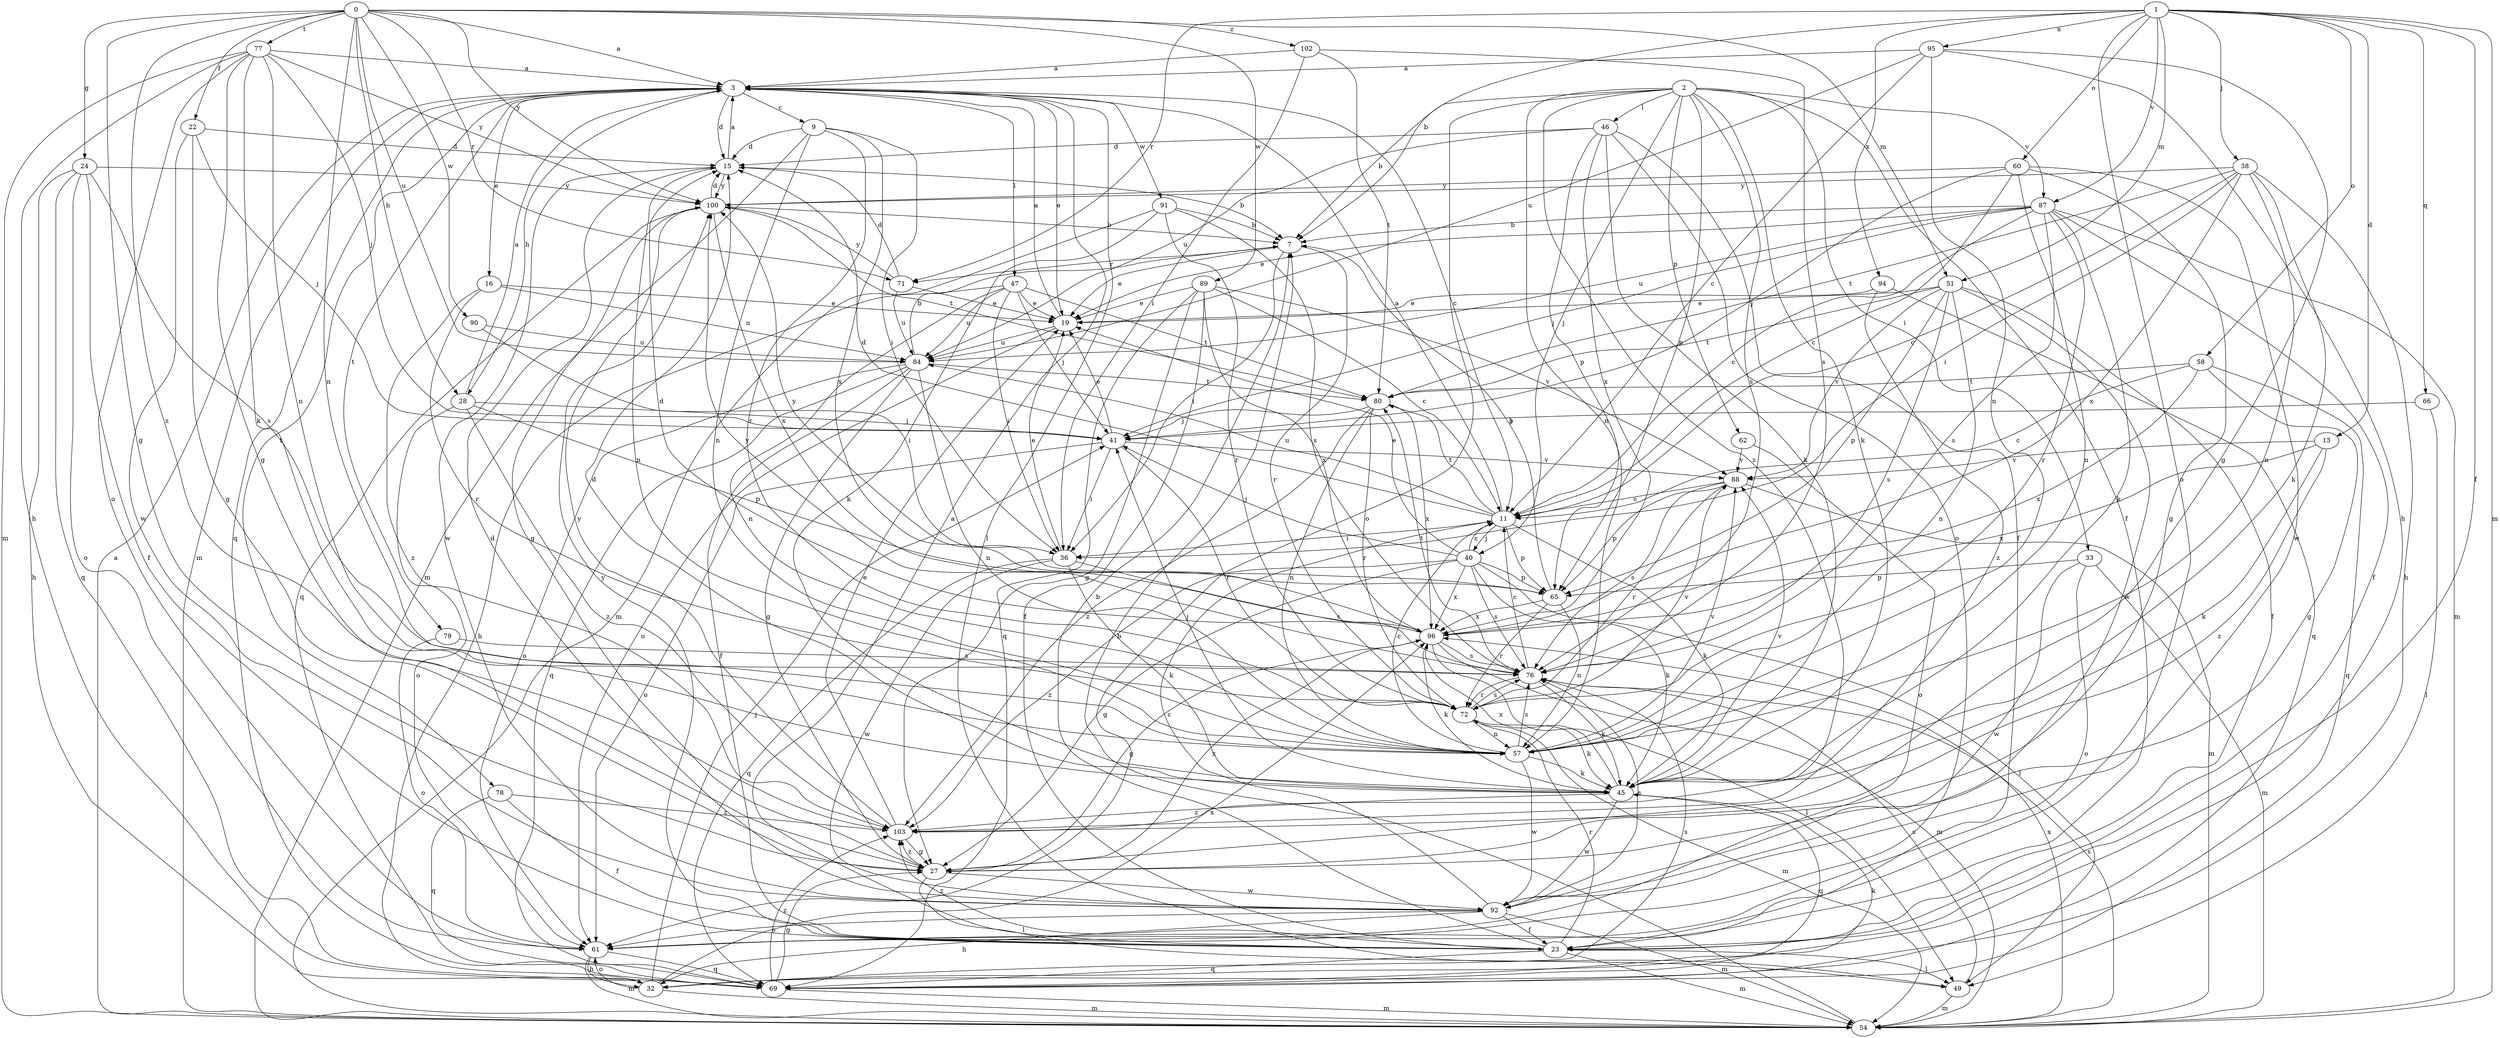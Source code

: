 strict digraph  {
0;
1;
2;
3;
7;
9;
11;
13;
15;
16;
19;
22;
23;
24;
27;
28;
32;
33;
36;
38;
40;
41;
45;
46;
47;
49;
51;
54;
57;
58;
60;
61;
62;
65;
66;
69;
71;
72;
76;
77;
78;
79;
80;
84;
87;
88;
89;
90;
91;
92;
94;
95;
96;
100;
102;
103;
0 -> 3  [label=a];
0 -> 22  [label=f];
0 -> 24  [label=g];
0 -> 27  [label=g];
0 -> 28  [label=h];
0 -> 51  [label=m];
0 -> 57  [label=n];
0 -> 71  [label=r];
0 -> 77  [label=t];
0 -> 84  [label=u];
0 -> 89  [label=w];
0 -> 90  [label=w];
0 -> 100  [label=y];
0 -> 102  [label=z];
0 -> 103  [label=z];
1 -> 7  [label=b];
1 -> 13  [label=d];
1 -> 23  [label=f];
1 -> 38  [label=j];
1 -> 51  [label=m];
1 -> 54  [label=m];
1 -> 58  [label=o];
1 -> 60  [label=o];
1 -> 61  [label=o];
1 -> 66  [label=q];
1 -> 71  [label=r];
1 -> 87  [label=v];
1 -> 94  [label=x];
1 -> 95  [label=x];
2 -> 7  [label=b];
2 -> 23  [label=f];
2 -> 33  [label=i];
2 -> 40  [label=j];
2 -> 45  [label=k];
2 -> 46  [label=l];
2 -> 57  [label=n];
2 -> 61  [label=o];
2 -> 62  [label=p];
2 -> 65  [label=p];
2 -> 76  [label=s];
2 -> 87  [label=v];
2 -> 103  [label=z];
3 -> 9  [label=c];
3 -> 11  [label=c];
3 -> 15  [label=d];
3 -> 16  [label=e];
3 -> 19  [label=e];
3 -> 28  [label=h];
3 -> 47  [label=l];
3 -> 49  [label=l];
3 -> 54  [label=m];
3 -> 69  [label=q];
3 -> 78  [label=t];
3 -> 79  [label=t];
3 -> 91  [label=w];
7 -> 19  [label=e];
7 -> 36  [label=i];
7 -> 71  [label=r];
7 -> 72  [label=r];
9 -> 15  [label=d];
9 -> 36  [label=i];
9 -> 54  [label=m];
9 -> 57  [label=n];
9 -> 72  [label=r];
9 -> 96  [label=x];
11 -> 3  [label=a];
11 -> 15  [label=d];
11 -> 36  [label=i];
11 -> 40  [label=j];
11 -> 45  [label=k];
11 -> 65  [label=p];
11 -> 80  [label=t];
11 -> 84  [label=u];
13 -> 45  [label=k];
13 -> 88  [label=v];
13 -> 96  [label=x];
13 -> 103  [label=z];
15 -> 3  [label=a];
15 -> 7  [label=b];
15 -> 57  [label=n];
15 -> 92  [label=w];
15 -> 100  [label=y];
16 -> 19  [label=e];
16 -> 72  [label=r];
16 -> 84  [label=u];
16 -> 103  [label=z];
19 -> 3  [label=a];
19 -> 61  [label=o];
19 -> 84  [label=u];
22 -> 15  [label=d];
22 -> 27  [label=g];
22 -> 41  [label=j];
22 -> 92  [label=w];
23 -> 3  [label=a];
23 -> 7  [label=b];
23 -> 49  [label=l];
23 -> 54  [label=m];
23 -> 69  [label=q];
23 -> 72  [label=r];
23 -> 100  [label=y];
23 -> 103  [label=z];
24 -> 23  [label=f];
24 -> 32  [label=h];
24 -> 61  [label=o];
24 -> 69  [label=q];
24 -> 76  [label=s];
24 -> 100  [label=y];
27 -> 49  [label=l];
27 -> 92  [label=w];
27 -> 96  [label=x];
27 -> 103  [label=z];
28 -> 3  [label=a];
28 -> 41  [label=j];
28 -> 61  [label=o];
28 -> 65  [label=p];
28 -> 103  [label=z];
32 -> 41  [label=j];
32 -> 54  [label=m];
32 -> 61  [label=o];
32 -> 76  [label=s];
32 -> 96  [label=x];
33 -> 54  [label=m];
33 -> 61  [label=o];
33 -> 65  [label=p];
33 -> 92  [label=w];
36 -> 19  [label=e];
36 -> 45  [label=k];
36 -> 69  [label=q];
36 -> 76  [label=s];
36 -> 92  [label=w];
38 -> 11  [label=c];
38 -> 32  [label=h];
38 -> 36  [label=i];
38 -> 45  [label=k];
38 -> 57  [label=n];
38 -> 80  [label=t];
38 -> 96  [label=x];
38 -> 100  [label=y];
40 -> 11  [label=c];
40 -> 19  [label=e];
40 -> 27  [label=g];
40 -> 41  [label=j];
40 -> 45  [label=k];
40 -> 49  [label=l];
40 -> 65  [label=p];
40 -> 76  [label=s];
40 -> 96  [label=x];
40 -> 103  [label=z];
41 -> 19  [label=e];
41 -> 36  [label=i];
41 -> 61  [label=o];
41 -> 72  [label=r];
41 -> 88  [label=v];
45 -> 15  [label=d];
45 -> 41  [label=j];
45 -> 69  [label=q];
45 -> 88  [label=v];
45 -> 92  [label=w];
45 -> 96  [label=x];
45 -> 103  [label=z];
46 -> 15  [label=d];
46 -> 23  [label=f];
46 -> 45  [label=k];
46 -> 61  [label=o];
46 -> 65  [label=p];
46 -> 84  [label=u];
46 -> 96  [label=x];
47 -> 19  [label=e];
47 -> 32  [label=h];
47 -> 36  [label=i];
47 -> 41  [label=j];
47 -> 57  [label=n];
47 -> 80  [label=t];
47 -> 84  [label=u];
49 -> 54  [label=m];
49 -> 76  [label=s];
51 -> 19  [label=e];
51 -> 23  [label=f];
51 -> 57  [label=n];
51 -> 65  [label=p];
51 -> 76  [label=s];
51 -> 80  [label=t];
51 -> 88  [label=v];
51 -> 92  [label=w];
54 -> 3  [label=a];
54 -> 7  [label=b];
54 -> 76  [label=s];
54 -> 96  [label=x];
57 -> 11  [label=c];
57 -> 45  [label=k];
57 -> 76  [label=s];
57 -> 88  [label=v];
57 -> 92  [label=w];
58 -> 11  [label=c];
58 -> 27  [label=g];
58 -> 69  [label=q];
58 -> 80  [label=t];
58 -> 96  [label=x];
60 -> 11  [label=c];
60 -> 27  [label=g];
60 -> 41  [label=j];
60 -> 57  [label=n];
60 -> 92  [label=w];
60 -> 100  [label=y];
61 -> 32  [label=h];
61 -> 54  [label=m];
61 -> 69  [label=q];
62 -> 61  [label=o];
62 -> 88  [label=v];
65 -> 7  [label=b];
65 -> 57  [label=n];
65 -> 72  [label=r];
65 -> 96  [label=x];
65 -> 100  [label=y];
66 -> 41  [label=j];
66 -> 49  [label=l];
69 -> 27  [label=g];
69 -> 45  [label=k];
69 -> 54  [label=m];
69 -> 103  [label=z];
71 -> 15  [label=d];
71 -> 19  [label=e];
71 -> 84  [label=u];
71 -> 100  [label=y];
72 -> 45  [label=k];
72 -> 54  [label=m];
72 -> 57  [label=n];
72 -> 76  [label=s];
72 -> 88  [label=v];
76 -> 11  [label=c];
76 -> 45  [label=k];
76 -> 72  [label=r];
76 -> 80  [label=t];
76 -> 100  [label=y];
77 -> 3  [label=a];
77 -> 27  [label=g];
77 -> 32  [label=h];
77 -> 41  [label=j];
77 -> 45  [label=k];
77 -> 54  [label=m];
77 -> 57  [label=n];
77 -> 61  [label=o];
77 -> 100  [label=y];
78 -> 23  [label=f];
78 -> 69  [label=q];
78 -> 103  [label=z];
79 -> 61  [label=o];
79 -> 76  [label=s];
80 -> 41  [label=j];
80 -> 57  [label=n];
80 -> 72  [label=r];
80 -> 96  [label=x];
80 -> 103  [label=z];
84 -> 7  [label=b];
84 -> 23  [label=f];
84 -> 27  [label=g];
84 -> 57  [label=n];
84 -> 61  [label=o];
84 -> 69  [label=q];
84 -> 80  [label=t];
87 -> 7  [label=b];
87 -> 11  [label=c];
87 -> 19  [label=e];
87 -> 23  [label=f];
87 -> 41  [label=j];
87 -> 45  [label=k];
87 -> 54  [label=m];
87 -> 72  [label=r];
87 -> 76  [label=s];
87 -> 84  [label=u];
88 -> 11  [label=c];
88 -> 54  [label=m];
88 -> 65  [label=p];
88 -> 72  [label=r];
88 -> 76  [label=s];
89 -> 11  [label=c];
89 -> 19  [label=e];
89 -> 23  [label=f];
89 -> 27  [label=g];
89 -> 69  [label=q];
89 -> 88  [label=v];
89 -> 96  [label=x];
90 -> 36  [label=i];
90 -> 84  [label=u];
91 -> 7  [label=b];
91 -> 45  [label=k];
91 -> 54  [label=m];
91 -> 72  [label=r];
91 -> 76  [label=s];
92 -> 11  [label=c];
92 -> 15  [label=d];
92 -> 23  [label=f];
92 -> 32  [label=h];
92 -> 54  [label=m];
92 -> 61  [label=o];
92 -> 76  [label=s];
94 -> 19  [label=e];
94 -> 69  [label=q];
94 -> 103  [label=z];
95 -> 3  [label=a];
95 -> 11  [label=c];
95 -> 27  [label=g];
95 -> 32  [label=h];
95 -> 57  [label=n];
95 -> 84  [label=u];
96 -> 15  [label=d];
96 -> 27  [label=g];
96 -> 45  [label=k];
96 -> 49  [label=l];
96 -> 54  [label=m];
96 -> 76  [label=s];
100 -> 7  [label=b];
100 -> 15  [label=d];
100 -> 27  [label=g];
100 -> 69  [label=q];
100 -> 80  [label=t];
100 -> 96  [label=x];
102 -> 3  [label=a];
102 -> 36  [label=i];
102 -> 76  [label=s];
102 -> 80  [label=t];
103 -> 19  [label=e];
103 -> 27  [label=g];
103 -> 100  [label=y];
}
